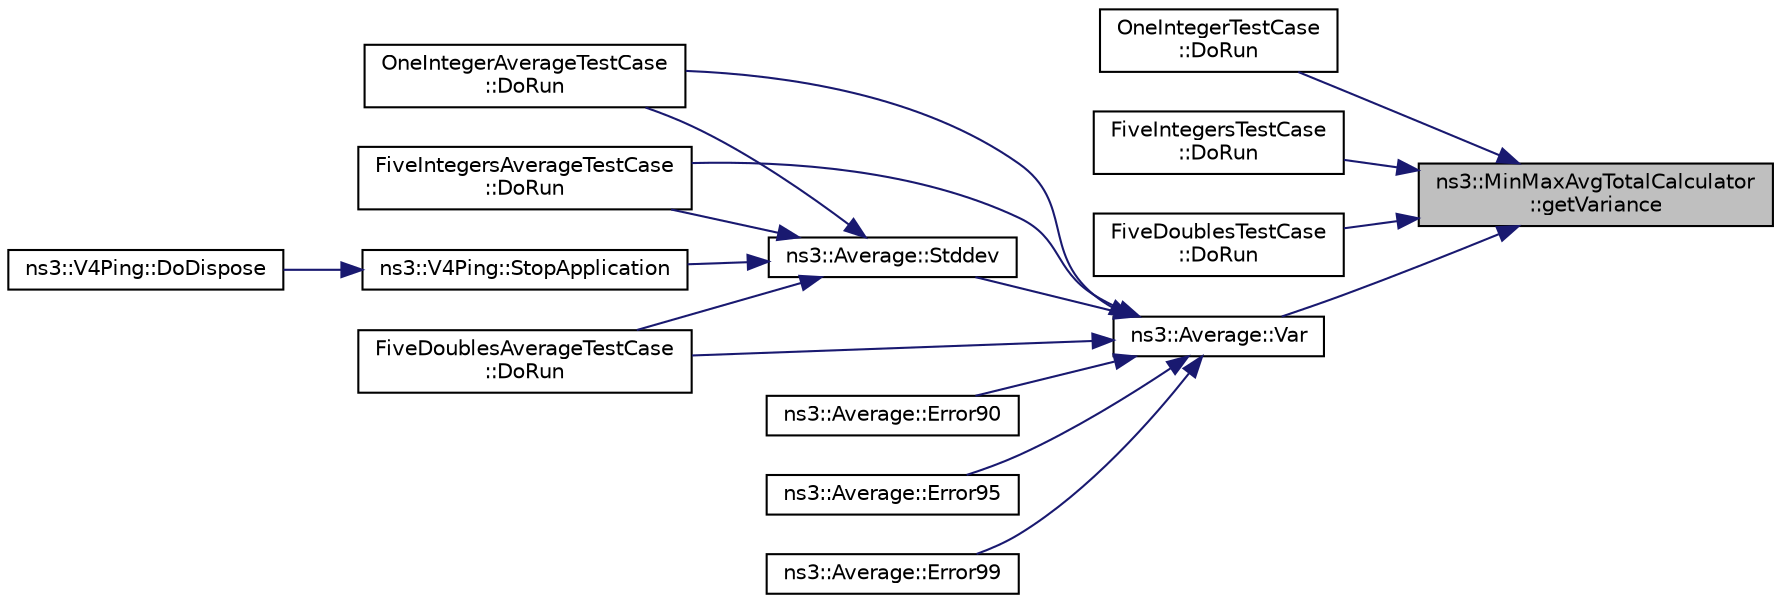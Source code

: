 digraph "ns3::MinMaxAvgTotalCalculator::getVariance"
{
 // LATEX_PDF_SIZE
  edge [fontname="Helvetica",fontsize="10",labelfontname="Helvetica",labelfontsize="10"];
  node [fontname="Helvetica",fontsize="10",shape=record];
  rankdir="RL";
  Node1 [label="ns3::MinMaxAvgTotalCalculator\l::getVariance",height=0.2,width=0.4,color="black", fillcolor="grey75", style="filled", fontcolor="black",tooltip="Returns the current variance."];
  Node1 -> Node2 [dir="back",color="midnightblue",fontsize="10",style="solid",fontname="Helvetica"];
  Node2 [label="OneIntegerTestCase\l::DoRun",height=0.2,width=0.4,color="black", fillcolor="white", style="filled",URL="$class_one_integer_test_case.html#aee15b1016f3aa6790914defdd9bb9342",tooltip="Implementation to actually run this TestCase."];
  Node1 -> Node3 [dir="back",color="midnightblue",fontsize="10",style="solid",fontname="Helvetica"];
  Node3 [label="FiveIntegersTestCase\l::DoRun",height=0.2,width=0.4,color="black", fillcolor="white", style="filled",URL="$class_five_integers_test_case.html#ae59367f468ecf68bcc4b92bf4df5660c",tooltip="Implementation to actually run this TestCase."];
  Node1 -> Node4 [dir="back",color="midnightblue",fontsize="10",style="solid",fontname="Helvetica"];
  Node4 [label="FiveDoublesTestCase\l::DoRun",height=0.2,width=0.4,color="black", fillcolor="white", style="filled",URL="$class_five_doubles_test_case.html#aade3d729805620a3f161e0ede362e6f7",tooltip="Implementation to actually run this TestCase."];
  Node1 -> Node5 [dir="back",color="midnightblue",fontsize="10",style="solid",fontname="Helvetica"];
  Node5 [label="ns3::Average::Var",height=0.2,width=0.4,color="black", fillcolor="white", style="filled",URL="$classns3_1_1_average.html#a31b0beabcd03d2347a8b8cb27504553b",tooltip="Unbiased estimate of variance."];
  Node5 -> Node6 [dir="back",color="midnightblue",fontsize="10",style="solid",fontname="Helvetica"];
  Node6 [label="OneIntegerAverageTestCase\l::DoRun",height=0.2,width=0.4,color="black", fillcolor="white", style="filled",URL="$class_one_integer_average_test_case.html#a962250f65e253c4f61890b423f9b2e62",tooltip="Implementation to actually run this TestCase."];
  Node5 -> Node7 [dir="back",color="midnightblue",fontsize="10",style="solid",fontname="Helvetica"];
  Node7 [label="FiveIntegersAverageTestCase\l::DoRun",height=0.2,width=0.4,color="black", fillcolor="white", style="filled",URL="$class_five_integers_average_test_case.html#aab1153b04e5f0c96cbefe3b438ac1bd1",tooltip="Implementation to actually run this TestCase."];
  Node5 -> Node8 [dir="back",color="midnightblue",fontsize="10",style="solid",fontname="Helvetica"];
  Node8 [label="FiveDoublesAverageTestCase\l::DoRun",height=0.2,width=0.4,color="black", fillcolor="white", style="filled",URL="$class_five_doubles_average_test_case.html#aacfcb4f28de8cd6cca19268e9695704d",tooltip="Implementation to actually run this TestCase."];
  Node5 -> Node9 [dir="back",color="midnightblue",fontsize="10",style="solid",fontname="Helvetica"];
  Node9 [label="ns3::Average::Error90",height=0.2,width=0.4,color="black", fillcolor="white", style="filled",URL="$classns3_1_1_average.html#a1300bf2da5f92b956abc538507e54475",tooltip="Margin of error of the mean for 90% confidence level."];
  Node5 -> Node10 [dir="back",color="midnightblue",fontsize="10",style="solid",fontname="Helvetica"];
  Node10 [label="ns3::Average::Error95",height=0.2,width=0.4,color="black", fillcolor="white", style="filled",URL="$classns3_1_1_average.html#ac8496bd229e1544ed253823059e6831a",tooltip="Margin of error of the mean for 95% confidence level."];
  Node5 -> Node11 [dir="back",color="midnightblue",fontsize="10",style="solid",fontname="Helvetica"];
  Node11 [label="ns3::Average::Error99",height=0.2,width=0.4,color="black", fillcolor="white", style="filled",URL="$classns3_1_1_average.html#ad66bd26986a69b2de2bdfb1a0802a360",tooltip="Margin of error of the mean for 99% confidence level."];
  Node5 -> Node12 [dir="back",color="midnightblue",fontsize="10",style="solid",fontname="Helvetica"];
  Node12 [label="ns3::Average::Stddev",height=0.2,width=0.4,color="black", fillcolor="white", style="filled",URL="$classns3_1_1_average.html#ae71ce3aadee26578ffff2e47bf6c5a61",tooltip="Standard deviation."];
  Node12 -> Node6 [dir="back",color="midnightblue",fontsize="10",style="solid",fontname="Helvetica"];
  Node12 -> Node7 [dir="back",color="midnightblue",fontsize="10",style="solid",fontname="Helvetica"];
  Node12 -> Node8 [dir="back",color="midnightblue",fontsize="10",style="solid",fontname="Helvetica"];
  Node12 -> Node13 [dir="back",color="midnightblue",fontsize="10",style="solid",fontname="Helvetica"];
  Node13 [label="ns3::V4Ping::StopApplication",height=0.2,width=0.4,color="black", fillcolor="white", style="filled",URL="$classns3_1_1_v4_ping.html#afbf27c64128d147b0d51dfa09ce7b1c8",tooltip="Application specific shutdown code."];
  Node13 -> Node14 [dir="back",color="midnightblue",fontsize="10",style="solid",fontname="Helvetica"];
  Node14 [label="ns3::V4Ping::DoDispose",height=0.2,width=0.4,color="black", fillcolor="white", style="filled",URL="$classns3_1_1_v4_ping.html#a78c38c5ceb8df123483c27421e2257ad",tooltip="Destructor implementation."];
}
